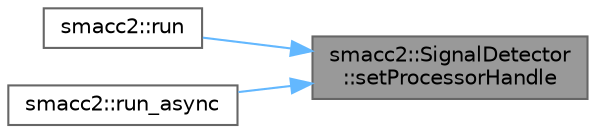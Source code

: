 digraph "smacc2::SignalDetector::setProcessorHandle"
{
 // LATEX_PDF_SIZE
  bgcolor="transparent";
  edge [fontname=Helvetica,fontsize=10,labelfontname=Helvetica,labelfontsize=10];
  node [fontname=Helvetica,fontsize=10,shape=box,height=0.2,width=0.4];
  rankdir="RL";
  Node1 [label="smacc2::SignalDetector\l::setProcessorHandle",height=0.2,width=0.4,color="gray40", fillcolor="grey60", style="filled", fontcolor="black",tooltip=" "];
  Node1 -> Node2 [dir="back",color="steelblue1",style="solid"];
  Node2 [label="smacc2::run",height=0.2,width=0.4,color="grey40", fillcolor="white", style="filled",URL="$namespacesmacc2.html#a31ab447cb446b38b2f86f0e495647a8f",tooltip=" "];
  Node1 -> Node3 [dir="back",color="steelblue1",style="solid"];
  Node3 [label="smacc2::run_async",height=0.2,width=0.4,color="grey40", fillcolor="white", style="filled",URL="$namespacesmacc2.html#a6e7c3699070d3d2289556c7b14fd82bf",tooltip=" "];
}
